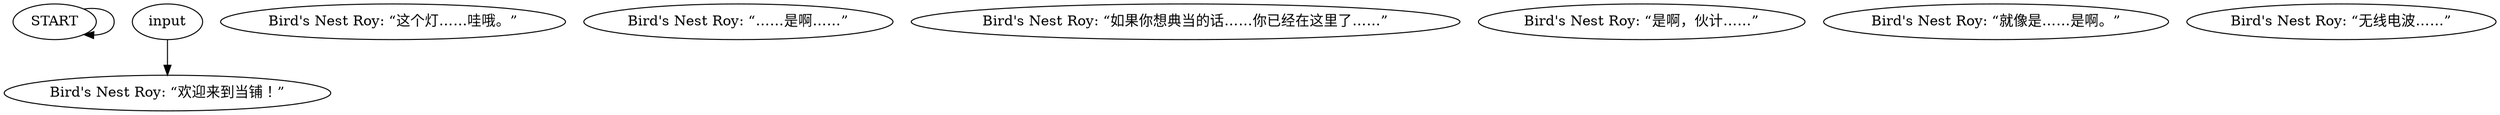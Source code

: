 # PAWNSHOP / ROY barks
# Roy greets you.
# ==================================================
digraph G {
	  0 [label="START"];
	  1 [label="input"];
	  2 [label="Bird's Nest Roy: “这个灯……哇哦。”"];
	  3 [label="Bird's Nest Roy: “……是啊……”"];
	  4 [label="Bird's Nest Roy: “如果你想典当的话……你已经在这里了……”"];
	  5 [label="Bird's Nest Roy: “欢迎来到当铺！”"];
	  6 [label="Bird's Nest Roy: “是啊，伙计……”"];
	  7 [label="Bird's Nest Roy: “就像是……是啊。”"];
	  8 [label="Bird's Nest Roy: “无线电波……”"];
	  0 -> 0
	  1 -> 5
}

